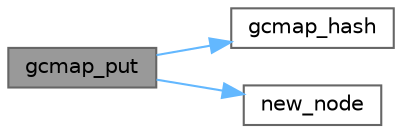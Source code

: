 digraph "gcmap_put"
{
 // INTERACTIVE_SVG=YES
 // LATEX_PDF_SIZE
  bgcolor="transparent";
  edge [fontname=Helvetica,fontsize=10,labelfontname=Helvetica,labelfontsize=10];
  node [fontname=Helvetica,fontsize=10,shape=box,height=0.2,width=0.4];
  rankdir="LR";
  Node1 [id="Node000001",label="gcmap_put",height=0.2,width=0.4,color="gray40", fillcolor="grey60", style="filled", fontcolor="black",tooltip="Insert a key value pair into the map."];
  Node1 -> Node2 [id="edge1_Node000001_Node000002",color="steelblue1",style="solid",tooltip=" "];
  Node2 [id="Node000002",label="gcmap_hash",height=0.2,width=0.4,color="grey40", fillcolor="white", style="filled",URL="$gcmap_8c.html#a652a7a5ee6972cc8c4a0cc5e3f3e2dcc",tooltip="The hash function for the map."];
  Node1 -> Node3 [id="edge2_Node000001_Node000003",color="steelblue1",style="solid",tooltip=" "];
  Node3 [id="Node000003",label="new_node",height=0.2,width=0.4,color="grey40", fillcolor="white", style="filled",URL="$gcmap_8c.html#a5cde2fbf49842ef53cc2d6b0a9cee32d",tooltip="Create a new node in the chaining map."];
}
